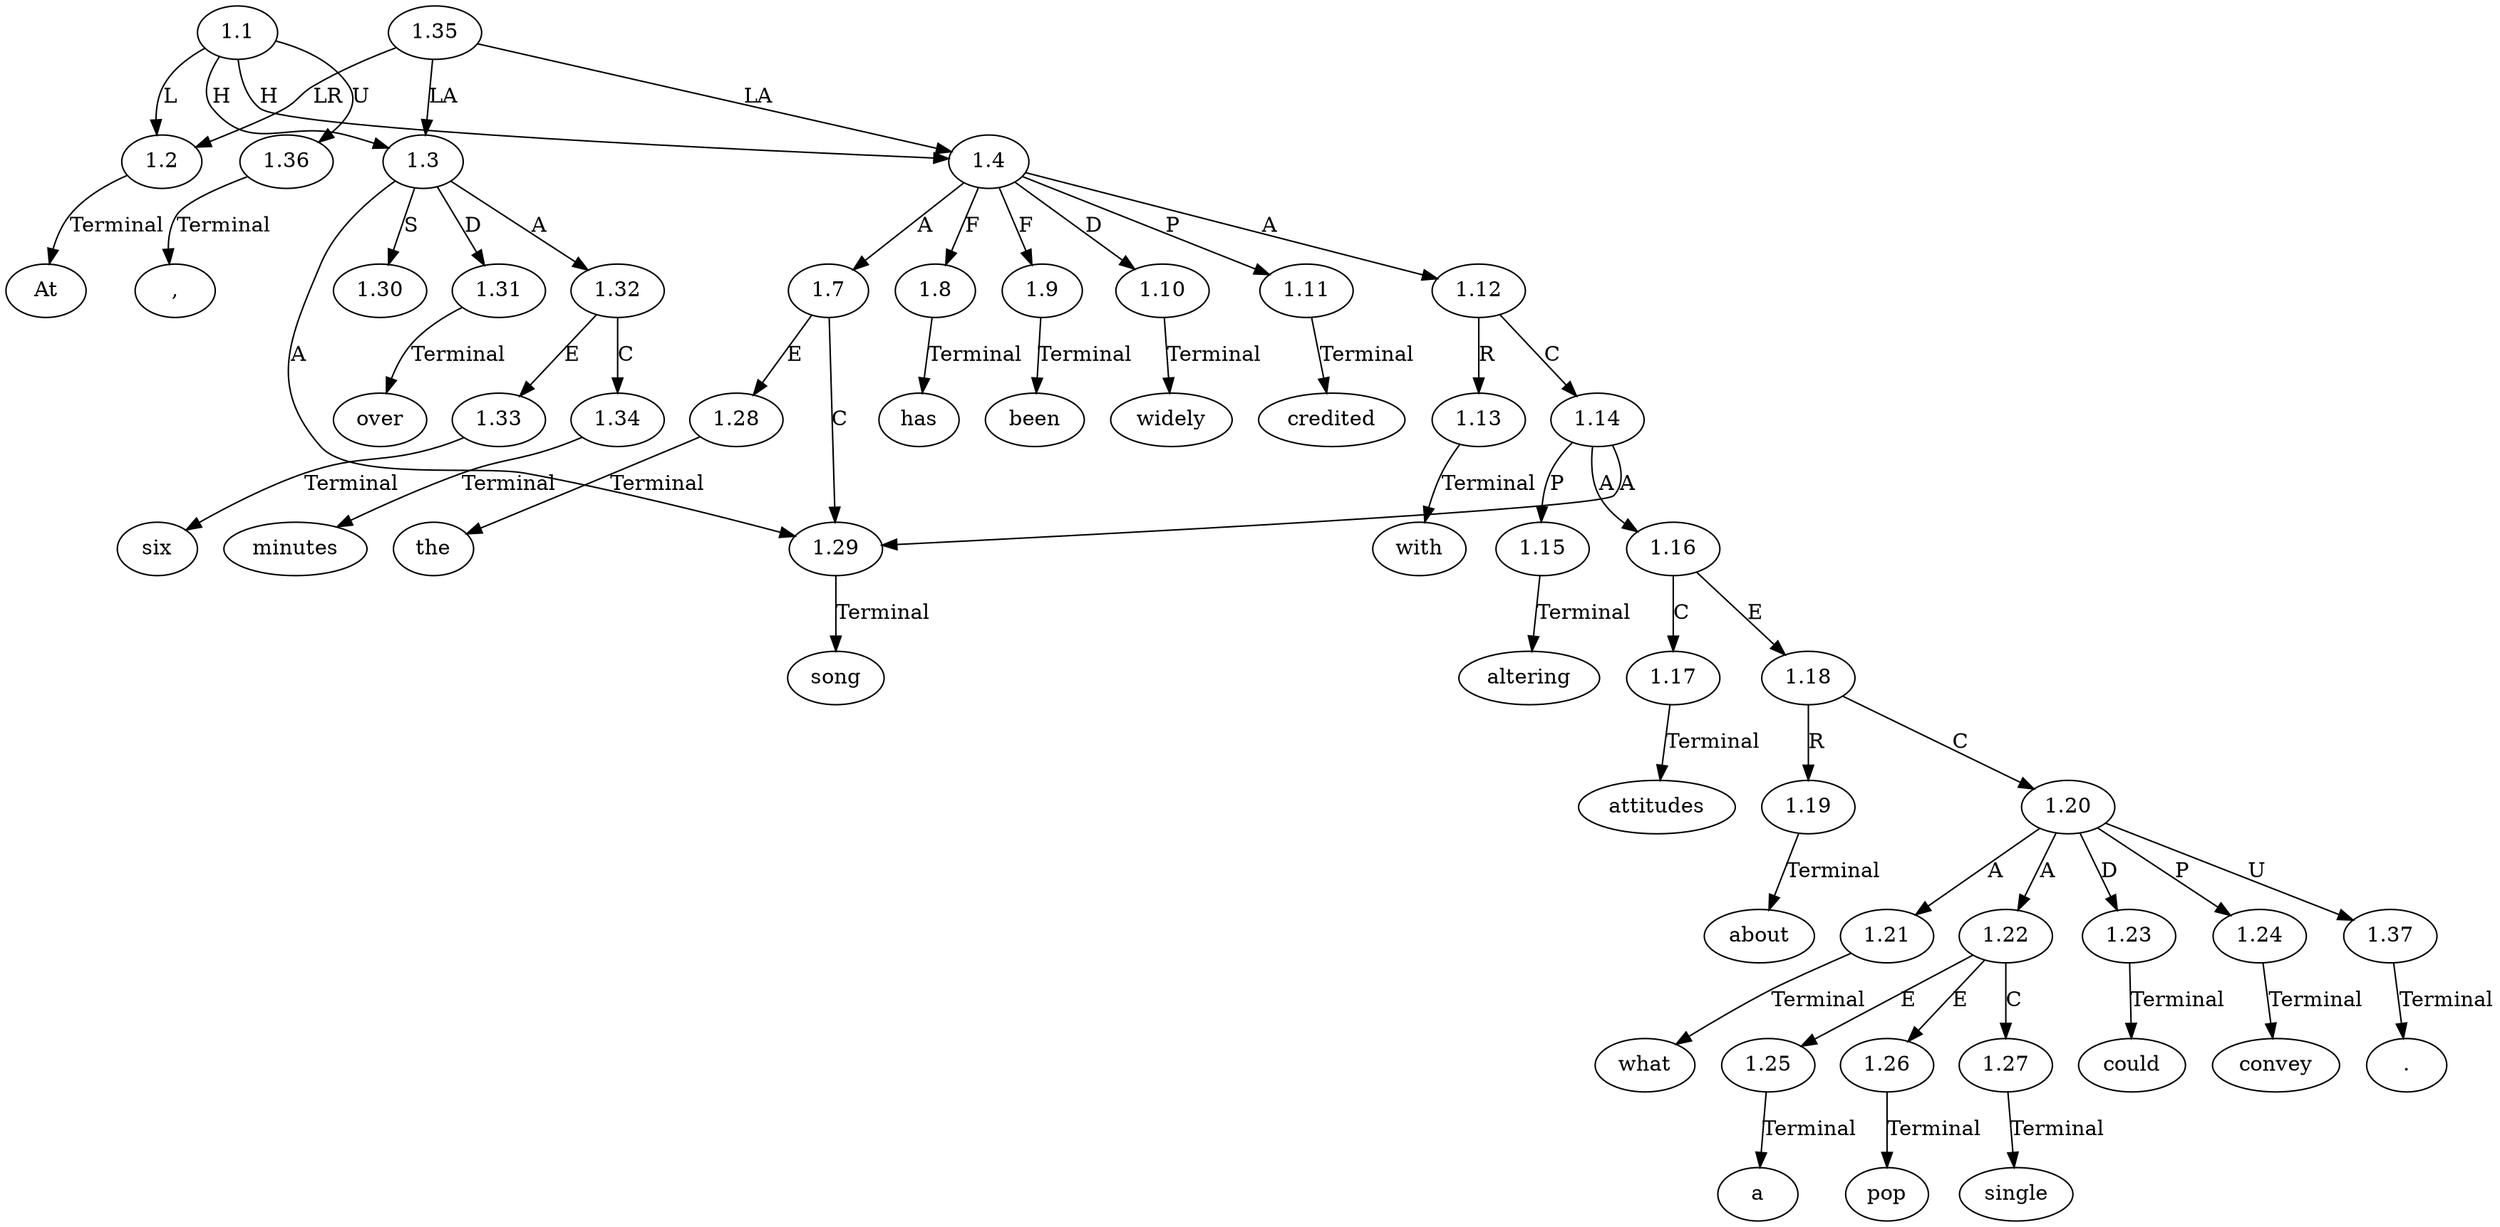 // Graph
digraph {
	0.1 [label=At ordering=out]
	0.10 [label=widely ordering=out]
	0.11 [label=credited ordering=out]
	0.12 [label=with ordering=out]
	0.13 [label=altering ordering=out]
	0.14 [label=attitudes ordering=out]
	0.15 [label=about ordering=out]
	0.16 [label=what ordering=out]
	0.17 [label=a ordering=out]
	0.18 [label=pop ordering=out]
	0.19 [label=single ordering=out]
	0.2 [label=over ordering=out]
	0.20 [label=could ordering=out]
	0.21 [label=convey ordering=out]
	0.22 [label="." ordering=out]
	0.3 [label=six ordering=out]
	0.4 [label=minutes ordering=out]
	0.5 [label="," ordering=out]
	0.6 [label=the ordering=out]
	0.7 [label=song ordering=out]
	0.8 [label=has ordering=out]
	0.9 [label=been ordering=out]
	1.1 [label=1.1 ordering=out]
	1.2 [label=1.2 ordering=out]
	1.3 [label=1.3 ordering=out]
	1.4 [label=1.4 ordering=out]
	1.7 [label=1.7 ordering=out]
	1.8 [label=1.8 ordering=out]
	1.9 [label=1.9 ordering=out]
	1.10 [label=1.10 ordering=out]
	1.11 [label=1.11 ordering=out]
	1.12 [label=1.12 ordering=out]
	1.13 [label=1.13 ordering=out]
	1.14 [label=1.14 ordering=out]
	1.15 [label=1.15 ordering=out]
	1.16 [label=1.16 ordering=out]
	1.17 [label=1.17 ordering=out]
	1.18 [label=1.18 ordering=out]
	1.19 [label=1.19 ordering=out]
	1.20 [label=1.20 ordering=out]
	1.21 [label=1.21 ordering=out]
	1.22 [label=1.22 ordering=out]
	1.23 [label=1.23 ordering=out]
	1.24 [label=1.24 ordering=out]
	1.25 [label=1.25 ordering=out]
	1.26 [label=1.26 ordering=out]
	1.27 [label=1.27 ordering=out]
	1.28 [label=1.28 ordering=out]
	1.29 [label=1.29 ordering=out]
	1.30 [label=1.30 ordering=out]
	1.31 [label=1.31 ordering=out]
	1.32 [label=1.32 ordering=out]
	1.33 [label=1.33 ordering=out]
	1.34 [label=1.34 ordering=out]
	1.35 [label=1.35 ordering=out]
	1.36 [label=1.36 ordering=out]
	1.37 [label=1.37 ordering=out]
	1.1 -> 1.2 [label=L ordering=out]
	1.1 -> 1.3 [label=H ordering=out]
	1.1 -> 1.4 [label=H ordering=out]
	1.1 -> 1.36 [label=U ordering=out]
	1.2 -> 0.1 [label=Terminal ordering=out]
	1.3 -> 1.29 [label=A ordering=out]
	1.3 -> 1.30 [label=S ordering=out]
	1.3 -> 1.31 [label=D ordering=out]
	1.3 -> 1.32 [label=A ordering=out]
	1.4 -> 1.7 [label=A ordering=out]
	1.4 -> 1.8 [label=F ordering=out]
	1.4 -> 1.9 [label=F ordering=out]
	1.4 -> 1.10 [label=D ordering=out]
	1.4 -> 1.11 [label=P ordering=out]
	1.4 -> 1.12 [label=A ordering=out]
	1.7 -> 1.28 [label=E ordering=out]
	1.7 -> 1.29 [label=C ordering=out]
	1.8 -> 0.8 [label=Terminal ordering=out]
	1.9 -> 0.9 [label=Terminal ordering=out]
	1.10 -> 0.10 [label=Terminal ordering=out]
	1.11 -> 0.11 [label=Terminal ordering=out]
	1.12 -> 1.13 [label=R ordering=out]
	1.12 -> 1.14 [label=C ordering=out]
	1.13 -> 0.12 [label=Terminal ordering=out]
	1.14 -> 1.15 [label=P ordering=out]
	1.14 -> 1.16 [label=A ordering=out]
	1.14 -> 1.29 [label=A ordering=out]
	1.15 -> 0.13 [label=Terminal ordering=out]
	1.16 -> 1.17 [label=C ordering=out]
	1.16 -> 1.18 [label=E ordering=out]
	1.17 -> 0.14 [label=Terminal ordering=out]
	1.18 -> 1.19 [label=R ordering=out]
	1.18 -> 1.20 [label=C ordering=out]
	1.19 -> 0.15 [label=Terminal ordering=out]
	1.20 -> 1.21 [label=A ordering=out]
	1.20 -> 1.22 [label=A ordering=out]
	1.20 -> 1.23 [label=D ordering=out]
	1.20 -> 1.24 [label=P ordering=out]
	1.20 -> 1.37 [label=U ordering=out]
	1.21 -> 0.16 [label=Terminal ordering=out]
	1.22 -> 1.25 [label=E ordering=out]
	1.22 -> 1.26 [label=E ordering=out]
	1.22 -> 1.27 [label=C ordering=out]
	1.23 -> 0.20 [label=Terminal ordering=out]
	1.24 -> 0.21 [label=Terminal ordering=out]
	1.25 -> 0.17 [label=Terminal ordering=out]
	1.26 -> 0.18 [label=Terminal ordering=out]
	1.27 -> 0.19 [label=Terminal ordering=out]
	1.28 -> 0.6 [label=Terminal ordering=out]
	1.29 -> 0.7 [label=Terminal ordering=out]
	1.31 -> 0.2 [label=Terminal ordering=out]
	1.32 -> 1.33 [label=E ordering=out]
	1.32 -> 1.34 [label=C ordering=out]
	1.33 -> 0.3 [label=Terminal ordering=out]
	1.34 -> 0.4 [label=Terminal ordering=out]
	1.35 -> 1.2 [label=LR ordering=out]
	1.35 -> 1.3 [label=LA ordering=out]
	1.35 -> 1.4 [label=LA ordering=out]
	1.36 -> 0.5 [label=Terminal ordering=out]
	1.37 -> 0.22 [label=Terminal ordering=out]
}
